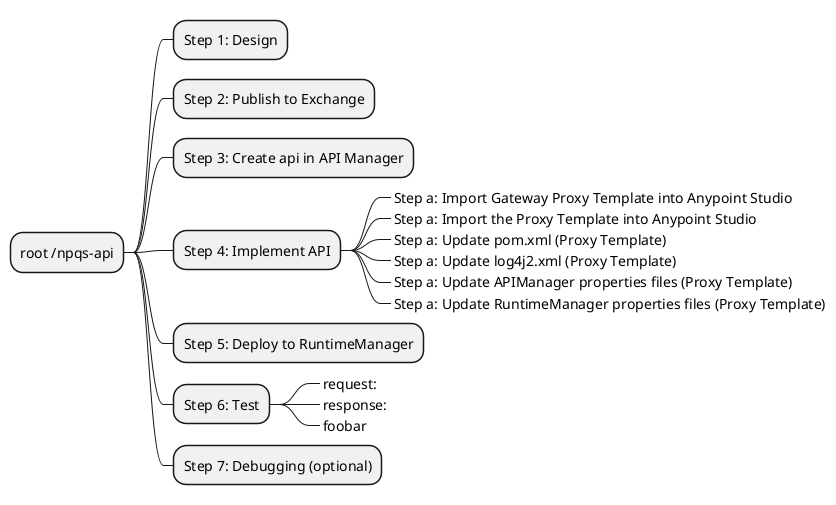@startmindmap
* root /npqs-api
** Step 1: Design
** Step 2: Publish to Exchange
** Step 3: Create api in API Manager
** Step 4: Implement API
***_ Step a: Import Gateway Proxy Template into Anypoint Studio
***_ Step a: Import the Proxy Template into Anypoint Studio
***_ Step a: Update pom.xml (Proxy Template)
***_ Step a: Update log4j2.xml (Proxy Template)
***_ Step a: Update APIManager properties files (Proxy Template)
***_ Step a: Update RuntimeManager properties files (Proxy Template)
** Step 5: Deploy to RuntimeManager
** Step 6: Test
***_ request: 
***_ response: 
***_ foobar
** Step 7: Debugging (optional)
@endmindmap